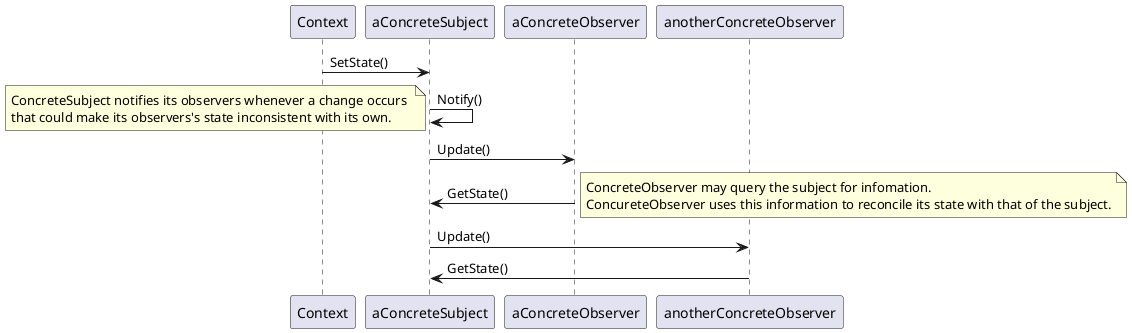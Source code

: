 @startuml observer
Context -> aConcreteSubject: SetState()
aConcreteSubject -> aConcreteSubject: Notify()
note left
    ConcreteSubject notifies its observers whenever a change occurs 
    that could make its observers's state inconsistent with its own.
end note
aConcreteSubject -> aConcreteObserver: Update()
aConcreteObserver -> aConcreteSubject: GetState()
note right
    ConcreteObserver may query the subject for infomation.
    ConcureteObserver uses this information to reconcile its state with that of the subject.
end note
aConcreteSubject -> anotherConcreteObserver: Update()
anotherConcreteObserver -> aConcreteSubject: GetState()
@enduml
